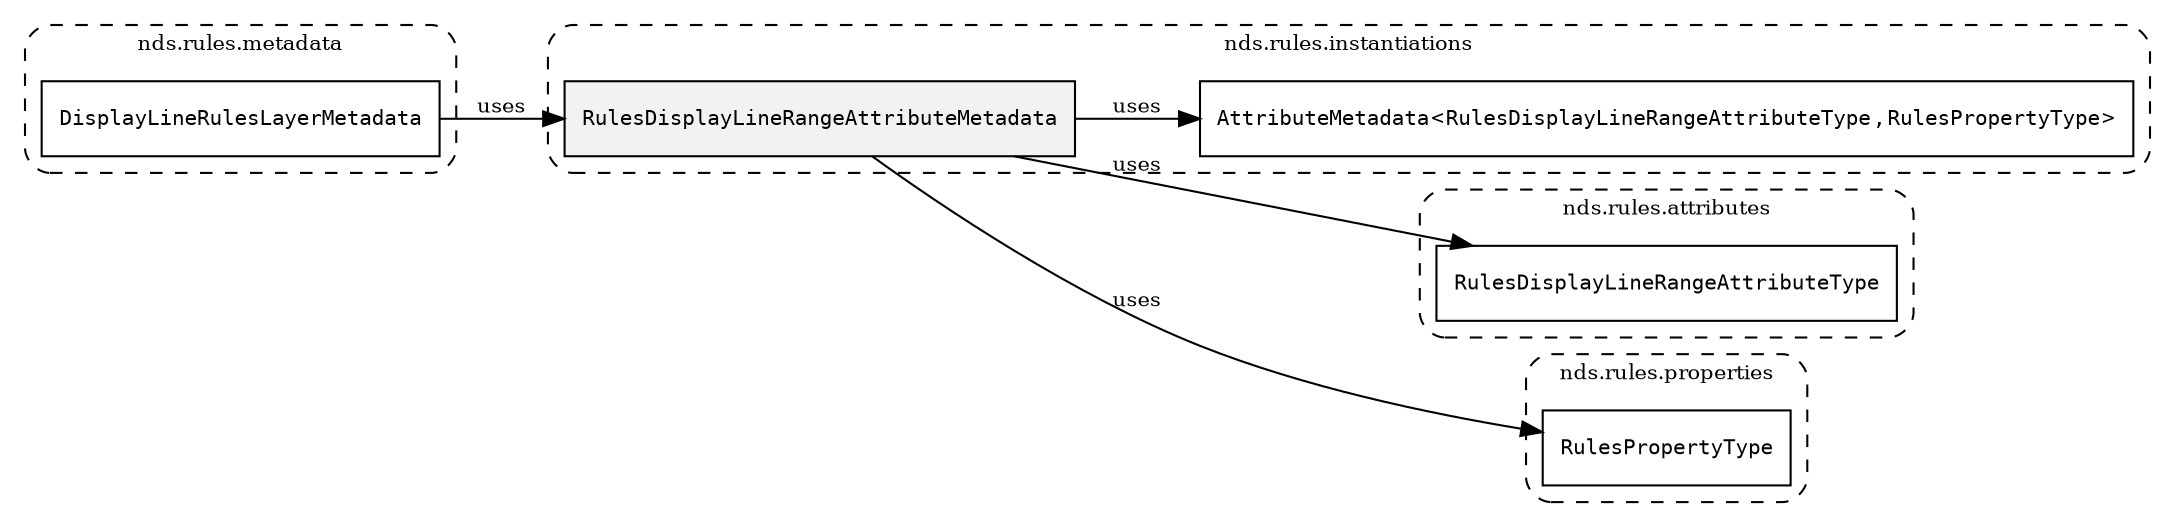 /**
 * This dot file creates symbol collaboration diagram for RulesDisplayLineRangeAttributeMetadata.
 */
digraph ZSERIO
{
    node [shape=box, fontsize=10];
    rankdir="LR";
    fontsize=10;
    tooltip="RulesDisplayLineRangeAttributeMetadata collaboration diagram";

    subgraph "cluster_nds.rules.instantiations"
    {
        style="dashed, rounded";
        label="nds.rules.instantiations";
        tooltip="Package nds.rules.instantiations";
        href="../../../content/packages/nds.rules.instantiations.html#Package-nds-rules-instantiations";
        target="_parent";

        "RulesDisplayLineRangeAttributeMetadata" [style="filled", fillcolor="#0000000D", target="_parent", label=<<font face="monospace"><table align="center" border="0" cellspacing="0" cellpadding="0"><tr><td href="../../../content/packages/nds.rules.instantiations.html#InstantiateType-RulesDisplayLineRangeAttributeMetadata" title="InstantiateType defined in nds.rules.instantiations">RulesDisplayLineRangeAttributeMetadata</td></tr></table></font>>];
        "AttributeMetadata&lt;RulesDisplayLineRangeAttributeType,RulesPropertyType&gt;" [target="_parent", label=<<font face="monospace"><table align="center" border="0" cellspacing="0" cellpadding="0"><tr><td href="../../../content/packages/nds.core.attributemap.html#Structure-AttributeMetadata" title="Structure defined in nds.core.attributemap">AttributeMetadata</td><td>&lt;</td><td><table align="center" border="0" cellspacing="0" cellpadding="0"><tr><td href="../../../content/packages/nds.rules.attributes.html#Enum-RulesDisplayLineRangeAttributeType" title="Enum defined in nds.rules.attributes">RulesDisplayLineRangeAttributeType</td></tr></table></td><td>,</td><td><table align="center" border="0" cellspacing="0" cellpadding="0"><tr><td href="../../../content/packages/nds.rules.properties.html#Structure-RulesPropertyType" title="Structure defined in nds.rules.properties">RulesPropertyType</td></tr></table></td><td>&gt;</td></tr></table></font>>];
    }

    subgraph "cluster_nds.rules.attributes"
    {
        style="dashed, rounded";
        label="nds.rules.attributes";
        tooltip="Package nds.rules.attributes";
        href="../../../content/packages/nds.rules.attributes.html#Package-nds-rules-attributes";
        target="_parent";

        "RulesDisplayLineRangeAttributeType" [target="_parent", label=<<font face="monospace"><table align="center" border="0" cellspacing="0" cellpadding="0"><tr><td href="../../../content/packages/nds.rules.attributes.html#Enum-RulesDisplayLineRangeAttributeType" title="Enum defined in nds.rules.attributes">RulesDisplayLineRangeAttributeType</td></tr></table></font>>];
    }

    subgraph "cluster_nds.rules.properties"
    {
        style="dashed, rounded";
        label="nds.rules.properties";
        tooltip="Package nds.rules.properties";
        href="../../../content/packages/nds.rules.properties.html#Package-nds-rules-properties";
        target="_parent";

        "RulesPropertyType" [target="_parent", label=<<font face="monospace"><table align="center" border="0" cellspacing="0" cellpadding="0"><tr><td href="../../../content/packages/nds.rules.properties.html#Structure-RulesPropertyType" title="Structure defined in nds.rules.properties">RulesPropertyType</td></tr></table></font>>];
    }

    subgraph "cluster_nds.rules.metadata"
    {
        style="dashed, rounded";
        label="nds.rules.metadata";
        tooltip="Package nds.rules.metadata";
        href="../../../content/packages/nds.rules.metadata.html#Package-nds-rules-metadata";
        target="_parent";

        "DisplayLineRulesLayerMetadata" [target="_parent", label=<<font face="monospace"><table align="center" border="0" cellspacing="0" cellpadding="0"><tr><td href="../../../content/packages/nds.rules.metadata.html#Structure-DisplayLineRulesLayerMetadata" title="Structure defined in nds.rules.metadata">DisplayLineRulesLayerMetadata</td></tr></table></font>>];
    }

    "RulesDisplayLineRangeAttributeMetadata" -> "AttributeMetadata&lt;RulesDisplayLineRangeAttributeType,RulesPropertyType&gt;" [label="uses", fontsize=10];
    "RulesDisplayLineRangeAttributeMetadata" -> "RulesDisplayLineRangeAttributeType" [label="uses", fontsize=10];
    "RulesDisplayLineRangeAttributeMetadata" -> "RulesPropertyType" [label="uses", fontsize=10];
    "DisplayLineRulesLayerMetadata" -> "RulesDisplayLineRangeAttributeMetadata" [label="uses", fontsize=10];
}
